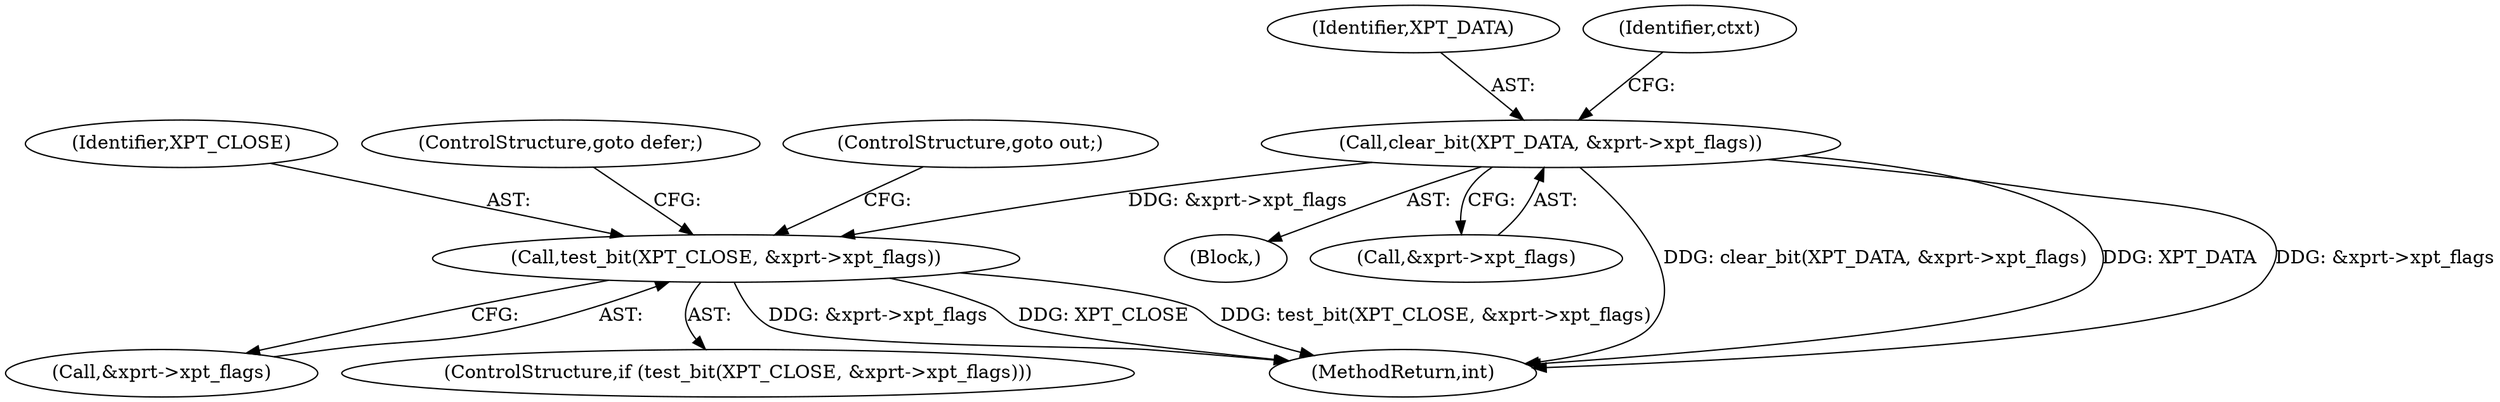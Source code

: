 digraph "0_linux_c70422f760c120480fee4de6c38804c72aa26bc1_30@pointer" {
"1000173" [label="(Call,clear_bit(XPT_DATA, &xprt->xpt_flags))"];
"1000192" [label="(Call,test_bit(XPT_CLOSE, &xprt->xpt_flags))"];
"1000169" [label="(Block,)"];
"1000194" [label="(Call,&xprt->xpt_flags)"];
"1000193" [label="(Identifier,XPT_CLOSE)"];
"1000191" [label="(ControlStructure,if (test_bit(XPT_CLOSE, &xprt->xpt_flags)))"];
"1000198" [label="(ControlStructure,goto defer;)"];
"1000192" [label="(Call,test_bit(XPT_CLOSE, &xprt->xpt_flags))"];
"1000173" [label="(Call,clear_bit(XPT_DATA, &xprt->xpt_flags))"];
"1000199" [label="(ControlStructure,goto out;)"];
"1000175" [label="(Call,&xprt->xpt_flags)"];
"1000174" [label="(Identifier,XPT_DATA)"];
"1000387" [label="(MethodReturn,int)"];
"1000180" [label="(Identifier,ctxt)"];
"1000173" -> "1000169"  [label="AST: "];
"1000173" -> "1000175"  [label="CFG: "];
"1000174" -> "1000173"  [label="AST: "];
"1000175" -> "1000173"  [label="AST: "];
"1000180" -> "1000173"  [label="CFG: "];
"1000173" -> "1000387"  [label="DDG: clear_bit(XPT_DATA, &xprt->xpt_flags)"];
"1000173" -> "1000387"  [label="DDG: XPT_DATA"];
"1000173" -> "1000387"  [label="DDG: &xprt->xpt_flags"];
"1000173" -> "1000192"  [label="DDG: &xprt->xpt_flags"];
"1000192" -> "1000191"  [label="AST: "];
"1000192" -> "1000194"  [label="CFG: "];
"1000193" -> "1000192"  [label="AST: "];
"1000194" -> "1000192"  [label="AST: "];
"1000198" -> "1000192"  [label="CFG: "];
"1000199" -> "1000192"  [label="CFG: "];
"1000192" -> "1000387"  [label="DDG: &xprt->xpt_flags"];
"1000192" -> "1000387"  [label="DDG: XPT_CLOSE"];
"1000192" -> "1000387"  [label="DDG: test_bit(XPT_CLOSE, &xprt->xpt_flags)"];
}

